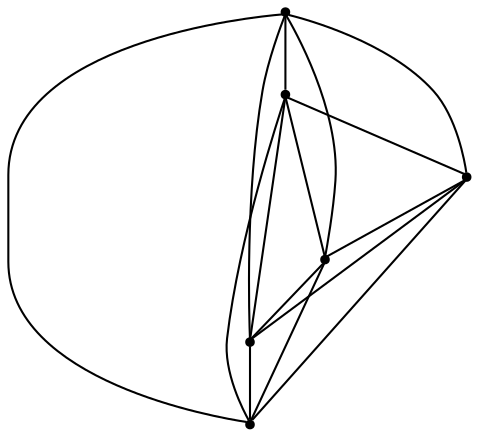graph {
  node [shape=point,comment="{\"directed\":false,\"doi\":\"10.1007/978-3-030-68766-3_30\",\"figure\":\"2 (2)\"}"]

  v0 [pos="1328.0157113922105,1052.5924186004167"]
  v1 [pos="1596.8585118636333,1052.5924186004167"]
  v2 [pos="1372.822908392532,918.1684054159689"]
  v3 [pos="1552.0514420401469,873.3618847327152"]
  v4 [pos="1238.4014445684031,962.9750532744995"]
  v5 [pos="1462.4371752163395,1007.7857707418863"]

  v0 -- v2 [id="-1",pos="1328.0157113922105,1052.5924186004167 1462.4372070105483,1097.399002871309 1574.4550723345167,1097.399002871309 1619.262269334838,1063.7940805650494 1664.069339158324,1030.18915825879 1641.6657406581633,962.9792500586326 1372.822908392532,918.1684054159689"]
  v4 -- v5 [id="-2",pos="1238.4014445684031,962.9750532744995 1462.4371752163395,1007.7857707418863 1462.4371752163395,1007.7857707418863 1462.4371752163395,1007.7857707418863"]
  v0 -- v5 [id="-3",pos="1328.0157113922105,1052.5924186004167 1462.4371752163395,1007.7857707418863 1462.4371752163395,1007.7857707418863 1462.4371752163395,1007.7857707418863"]
  v0 -- v4 [id="-4",pos="1328.0157113922105,1052.5924186004167 1238.4014445684031,962.9750532744995 1238.4014445684031,962.9750532744995 1238.4014445684031,962.9750532744995"]
  v2 -- v3 [id="-5",pos="1372.822908392532,918.1684054159689 1552.0514420401469,873.3618847327152 1552.0514420401469,873.3618847327152 1552.0514420401469,873.3618847327152"]
  v2 -- v1 [id="-6",pos="1372.822908392532,918.1684054159689 1596.8585118636333,1052.5924186004167 1596.8585118636333,1052.5924186004167 1596.8585118636333,1052.5924186004167"]
  v2 -- v4 [id="-7",pos="1372.822908392532,918.1684054159689 1238.4014445684031,962.9750532744995 1238.4014445684031,962.9750532744995 1238.4014445684031,962.9750532744995"]
  v5 -- v1 [id="-8",pos="1462.4371752163395,1007.7857707418863 1596.8585118636333,1052.5924186004167 1596.8585118636333,1052.5924186004167 1596.8585118636333,1052.5924186004167"]
  v5 -- v2 [id="-9",pos="1462.4371752163395,1007.7857707418863 1372.822908392532,918.1684054159689 1372.822908392532,918.1684054159689 1372.822908392532,918.1684054159689"]
  v3 -- v5 [id="-10",pos="1552.0514420401469,873.3618847327152 1462.4371752163395,1007.7857707418863 1462.4371752163395,1007.7857707418863 1462.4371752163395,1007.7857707418863"]
  v1 -- v3 [id="-11",pos="1596.8585118636333,1052.5924186004167 1552.0514420401469,873.3618847327152 1552.0514420401469,873.3618847327152 1552.0514420401469,873.3618847327152"]
  v1 -- v4 [id="-12",pos="1596.8585118636333,1052.5924186004167 1487.1493194268137,1085.0513009001563 1411.099733866323,1091.4897400490313 1344.7892231836076,1079.5755150087139 1278.4827821596252,1067.6570931842637 1221.9196128489862,1037.385943582983 1238.4014445684031,962.9750532744995"]
  v4 -- v3 [id="-13",pos="1238.4014445684031,962.9750532744995 1357.8871654610218,962.9792500586326 1462.4372070105483,933.1081938780378 1552.0514420401469,873.3618847327152"]
  v0 -- v1 [id="-14",pos="1328.0157113922105,1052.5924186004167 1596.8585118636333,1052.5924186004167 1596.8585118636333,1052.5924186004167 1596.8585118636333,1052.5924186004167"]
  v3 -- v0 [id="-15",pos="1552.0514420401469,873.3618847327152 1456.7737681767023,874.4287581294523 1401.9900571469213,878.8751873308017 1353.5906232540099,887.134712855237 1305.1871197023659,895.3943019673109 1263.1636964520233,907.4710570113268 1239.4057918317326,922.5316619863174 1215.6519568701747,937.5880065895366 1210.1636405386685,955.6323343202248 1213.9392664278992,969.8469057665714 1217.7148923171299,984.0656739970511 1230.75853008583,994.4505527466946 1249.0989558719302,998.1718921075985 1267.4435784935984,1001.8974918402739 1291.0932556269672,998.9553554000767 1317.4640083304646,993.7921027512713 1343.8348882107975,988.6246533183328 1372.9353645092308,981.2360876767863 1399.6355052164033,980.3651277938974 1426.3397155823088,979.490034714514 1450.6477871925217,985.1366805902829 1467.5254250178991,990.4957831652982 1484.403190020112,995.8590825244466 1493.8547180730577,1000.9348385828414 1490.5875451717393,1011.4905137291731 1487.3202450935858,1022.0462524631432 1471.3385680735717,1038.0819738726886 1328.0157113922105,1052.5924186004167"]
}